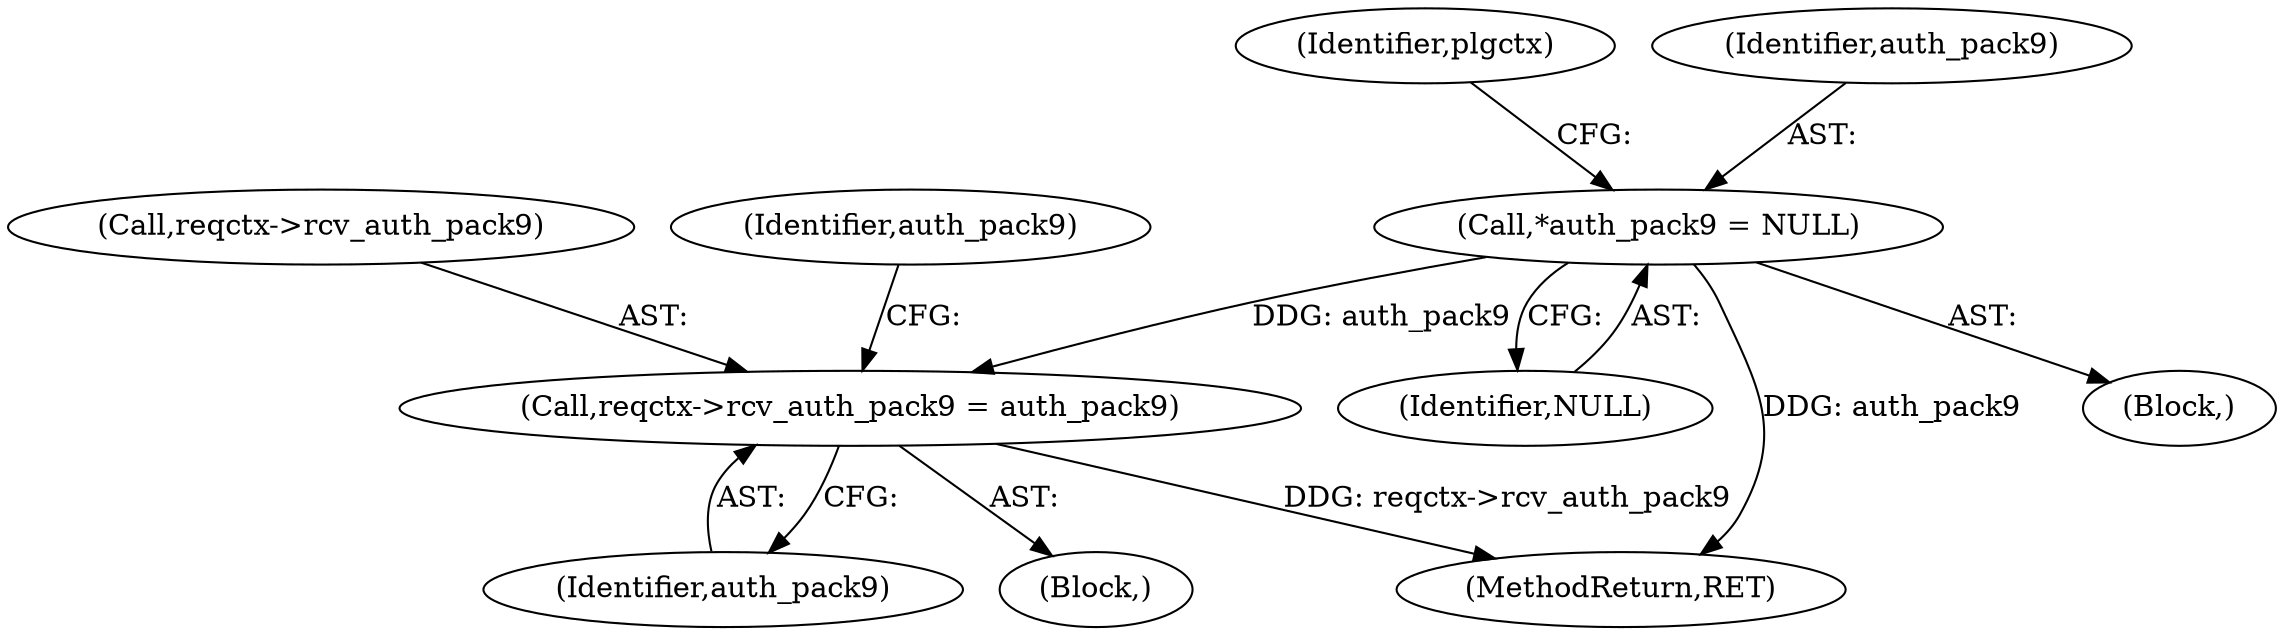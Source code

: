 digraph "0_krb5_e3b5a5e5267818c97750b266df50b6a3d4649604_1@pointer" {
"1000143" [label="(Call,*auth_pack9 = NULL)"];
"1000850" [label="(Call,reqctx->rcv_auth_pack9 = auth_pack9)"];
"1000854" [label="(Identifier,auth_pack9)"];
"1000119" [label="(Block,)"];
"1000145" [label="(Identifier,NULL)"];
"1000953" [label="(MethodReturn,RET)"];
"1000148" [label="(Identifier,plgctx)"];
"1000851" [label="(Call,reqctx->rcv_auth_pack9)"];
"1000144" [label="(Identifier,auth_pack9)"];
"1000143" [label="(Call,*auth_pack9 = NULL)"];
"1000850" [label="(Call,reqctx->rcv_auth_pack9 = auth_pack9)"];
"1000856" [label="(Identifier,auth_pack9)"];
"1000544" [label="(Block,)"];
"1000143" -> "1000119"  [label="AST: "];
"1000143" -> "1000145"  [label="CFG: "];
"1000144" -> "1000143"  [label="AST: "];
"1000145" -> "1000143"  [label="AST: "];
"1000148" -> "1000143"  [label="CFG: "];
"1000143" -> "1000953"  [label="DDG: auth_pack9"];
"1000143" -> "1000850"  [label="DDG: auth_pack9"];
"1000850" -> "1000544"  [label="AST: "];
"1000850" -> "1000854"  [label="CFG: "];
"1000851" -> "1000850"  [label="AST: "];
"1000854" -> "1000850"  [label="AST: "];
"1000856" -> "1000850"  [label="CFG: "];
"1000850" -> "1000953"  [label="DDG: reqctx->rcv_auth_pack9"];
}
